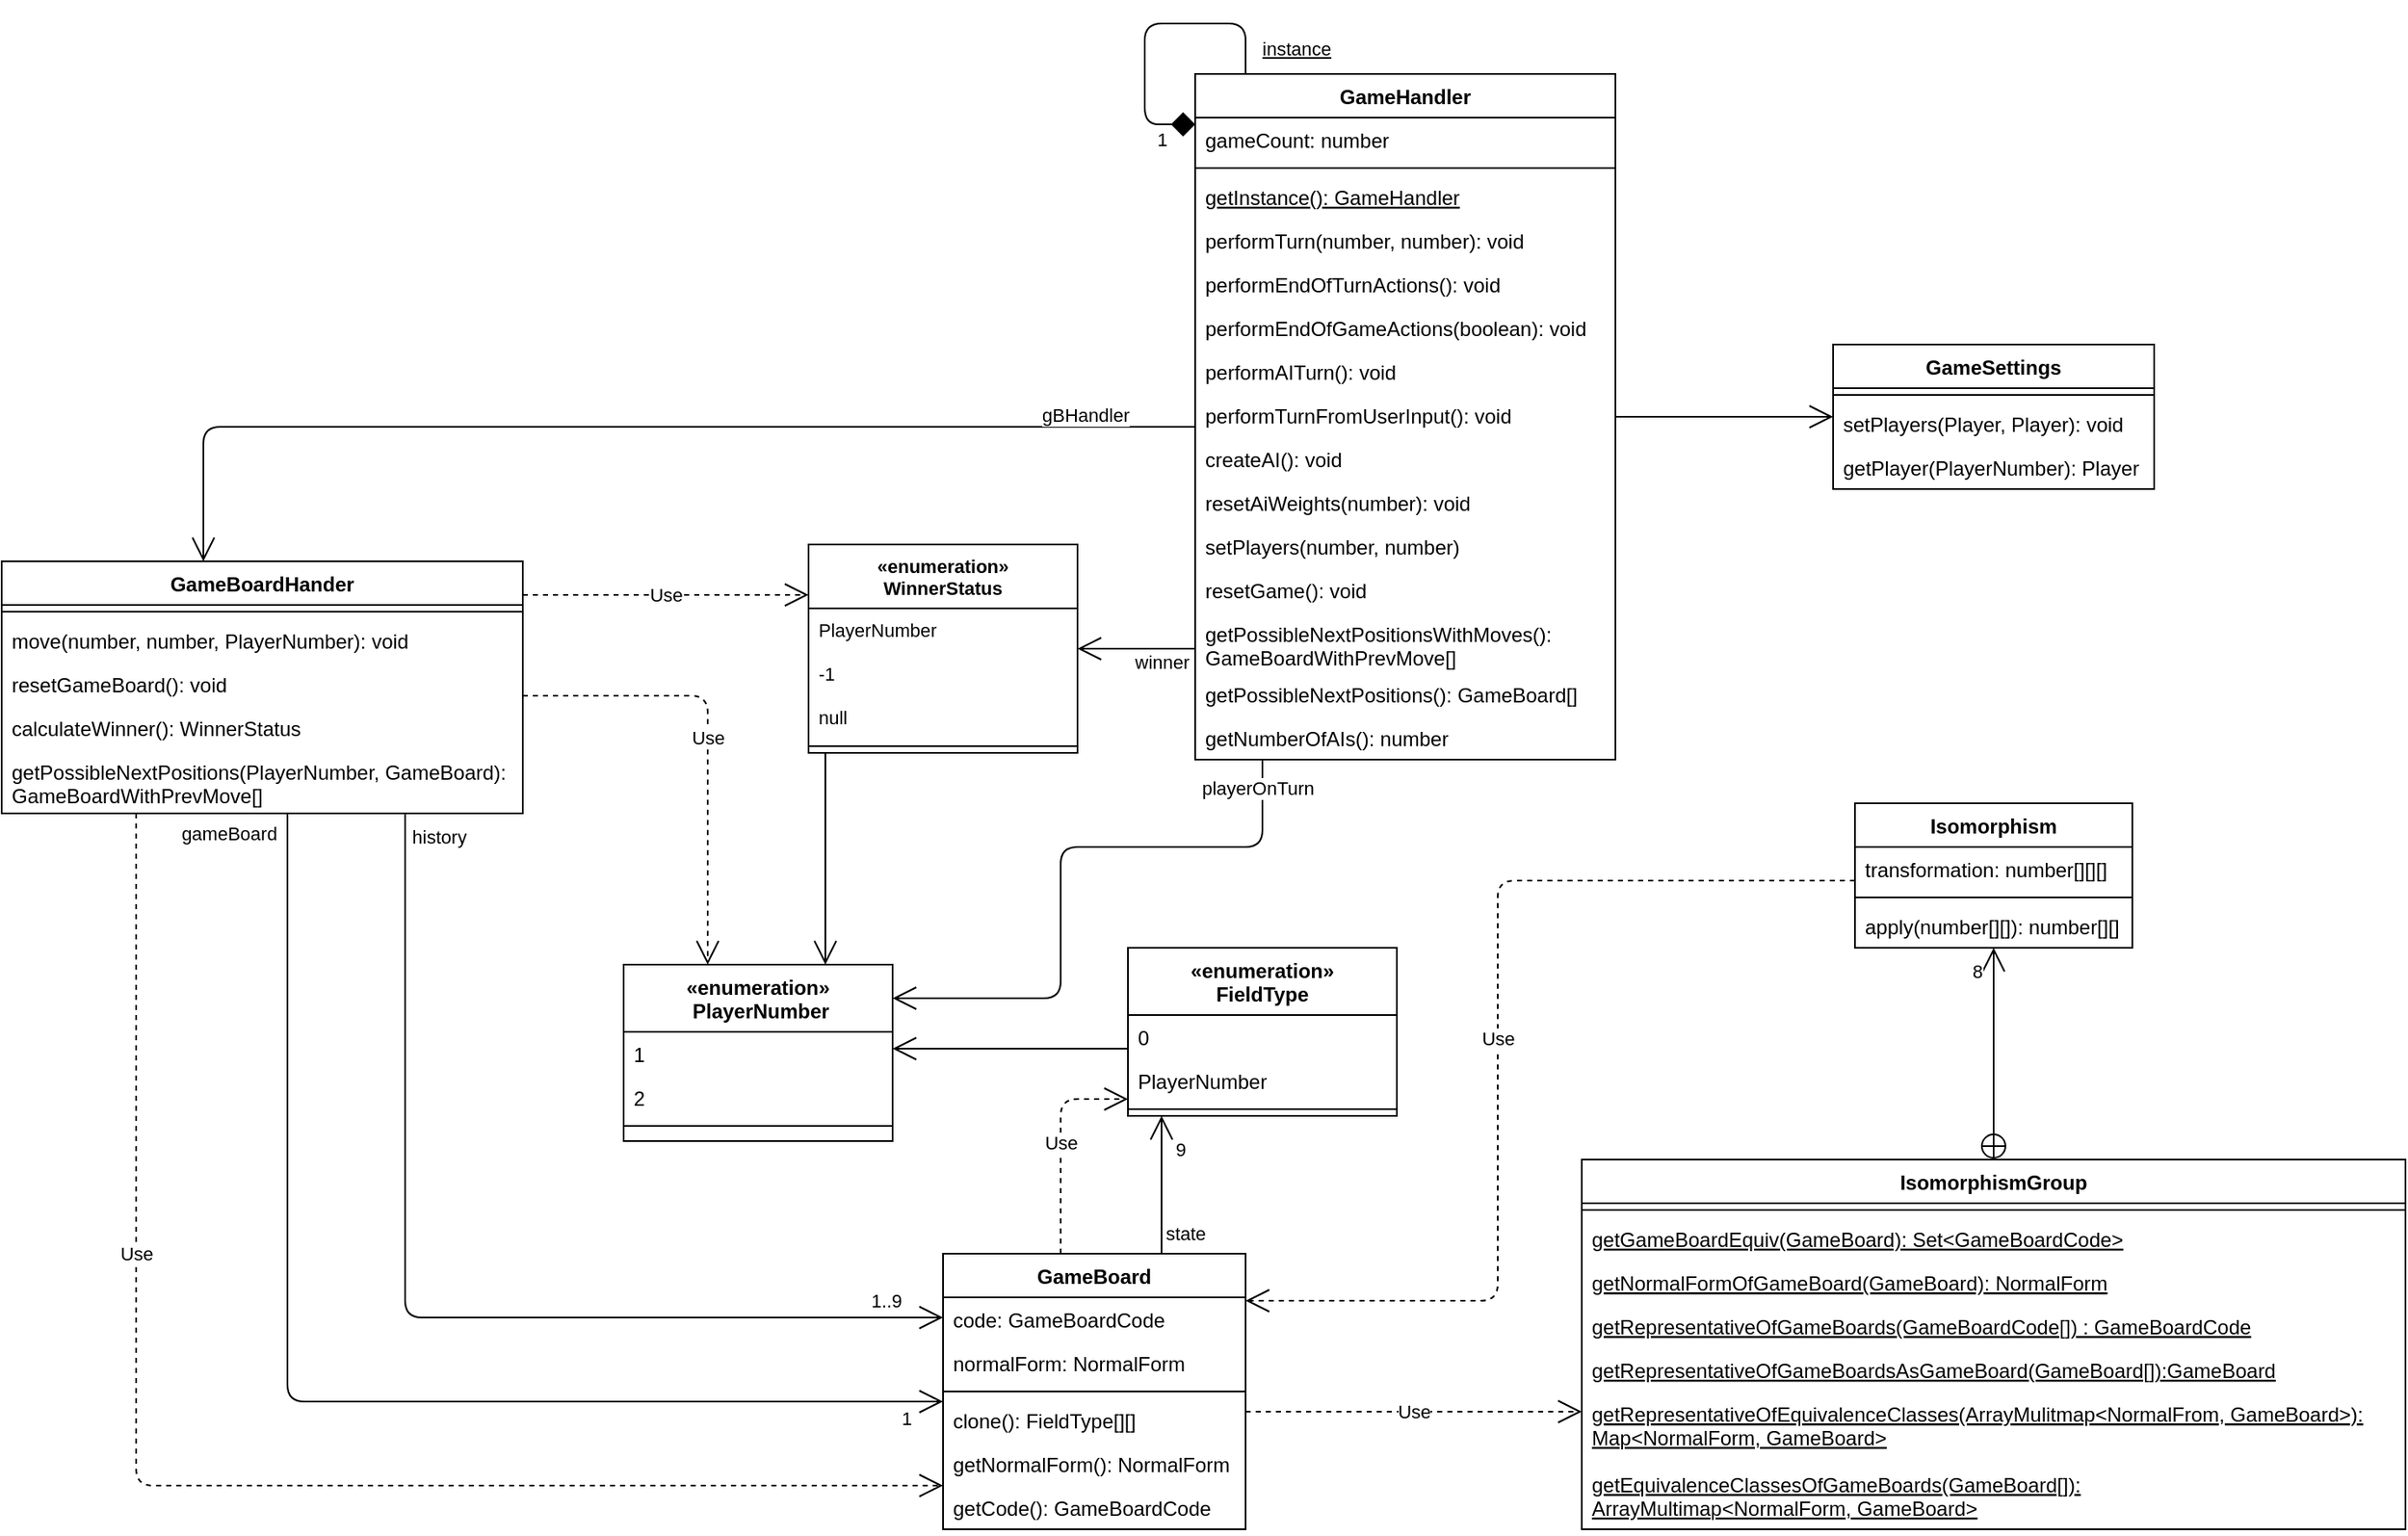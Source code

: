 <mxfile>
    <diagram id="LtpKRm_itNa-HTUQHWI9" name="Page-1">
        <mxGraphModel dx="2345" dy="-1380" grid="1" gridSize="10" guides="1" tooltips="1" connect="1" arrows="1" fold="1" page="1" pageScale="1" pageWidth="850" pageHeight="1100" math="0" shadow="0">
            <root>
                <mxCell id="0"/>
                <mxCell id="1" parent="0"/>
                <mxCell id="2" value="GameHandler" style="swimlane;fontStyle=1;align=center;verticalAlign=top;childLayout=stackLayout;horizontal=1;startSize=26;horizontalStack=0;resizeParent=1;resizeParentMax=0;resizeLast=0;collapsible=1;marginBottom=0;labelBackgroundColor=default;fillStyle=auto;" parent="1" vertex="1">
                    <mxGeometry x="-120" y="2430" width="250" height="408" as="geometry"/>
                </mxCell>
                <mxCell id="13" value="gameCount: number" style="text;strokeColor=none;fillColor=none;align=left;verticalAlign=top;spacingLeft=4;spacingRight=4;overflow=hidden;rotatable=0;points=[[0,0.5],[1,0.5]];portConstraint=eastwest;" parent="2" vertex="1">
                    <mxGeometry y="26" width="250" height="26" as="geometry"/>
                </mxCell>
                <mxCell id="3" value="" style="line;strokeWidth=1;fillColor=none;align=left;verticalAlign=middle;spacingTop=-1;spacingLeft=3;spacingRight=3;rotatable=0;labelPosition=right;points=[];portConstraint=eastwest;strokeColor=inherit;" parent="2" vertex="1">
                    <mxGeometry y="52" width="250" height="8" as="geometry"/>
                </mxCell>
                <mxCell id="4" value="getInstance(): GameHandler" style="text;strokeColor=none;fillColor=none;align=left;verticalAlign=top;spacingLeft=4;spacingRight=4;overflow=hidden;rotatable=0;points=[[0,0.5],[1,0.5]];portConstraint=eastwest;fontStyle=4" parent="2" vertex="1">
                    <mxGeometry y="60" width="250" height="26" as="geometry"/>
                </mxCell>
                <mxCell id="14" value="performTurn(number, number): void" style="text;strokeColor=none;fillColor=none;align=left;verticalAlign=top;spacingLeft=4;spacingRight=4;overflow=hidden;rotatable=0;points=[[0,0.5],[1,0.5]];portConstraint=eastwest;" parent="2" vertex="1">
                    <mxGeometry y="86" width="250" height="26" as="geometry"/>
                </mxCell>
                <mxCell id="15" value="performEndOfTurnActions(): void" style="text;strokeColor=none;fillColor=none;align=left;verticalAlign=top;spacingLeft=4;spacingRight=4;overflow=hidden;rotatable=0;points=[[0,0.5],[1,0.5]];portConstraint=eastwest;" parent="2" vertex="1">
                    <mxGeometry y="112" width="250" height="26" as="geometry"/>
                </mxCell>
                <mxCell id="16" value="performEndOfGameActions(boolean): void" style="text;strokeColor=none;fillColor=none;align=left;verticalAlign=top;spacingLeft=4;spacingRight=4;overflow=hidden;rotatable=0;points=[[0,0.5],[1,0.5]];portConstraint=eastwest;" parent="2" vertex="1">
                    <mxGeometry y="138" width="250" height="26" as="geometry"/>
                </mxCell>
                <mxCell id="5" value="performAITurn(): void" style="text;strokeColor=none;fillColor=none;align=left;verticalAlign=top;spacingLeft=4;spacingRight=4;overflow=hidden;rotatable=0;points=[[0,0.5],[1,0.5]];portConstraint=eastwest;" parent="2" vertex="1">
                    <mxGeometry y="164" width="250" height="26" as="geometry"/>
                </mxCell>
                <mxCell id="6" value="performTurnFromUserInput(): void" style="text;strokeColor=none;fillColor=none;align=left;verticalAlign=top;spacingLeft=4;spacingRight=4;overflow=hidden;rotatable=0;points=[[0,0.5],[1,0.5]];portConstraint=eastwest;" parent="2" vertex="1">
                    <mxGeometry y="190" width="250" height="26" as="geometry"/>
                </mxCell>
                <mxCell id="8" value="createAI(): void" style="text;strokeColor=none;fillColor=none;align=left;verticalAlign=top;spacingLeft=4;spacingRight=4;overflow=hidden;rotatable=0;points=[[0,0.5],[1,0.5]];portConstraint=eastwest;" parent="2" vertex="1">
                    <mxGeometry y="216" width="250" height="26" as="geometry"/>
                </mxCell>
                <mxCell id="17" value="resetAiWeights(number): void" style="text;strokeColor=none;fillColor=none;align=left;verticalAlign=top;spacingLeft=4;spacingRight=4;overflow=hidden;rotatable=0;points=[[0,0.5],[1,0.5]];portConstraint=eastwest;" parent="2" vertex="1">
                    <mxGeometry y="242" width="250" height="26" as="geometry"/>
                </mxCell>
                <mxCell id="18" value="setPlayers(number, number)" style="text;strokeColor=none;fillColor=none;align=left;verticalAlign=top;spacingLeft=4;spacingRight=4;overflow=hidden;rotatable=0;points=[[0,0.5],[1,0.5]];portConstraint=eastwest;" parent="2" vertex="1">
                    <mxGeometry y="268" width="250" height="26" as="geometry"/>
                </mxCell>
                <mxCell id="7" value="resetGame(): void" style="text;strokeColor=none;fillColor=none;align=left;verticalAlign=top;spacingLeft=4;spacingRight=4;overflow=hidden;rotatable=0;points=[[0,0.5],[1,0.5]];portConstraint=eastwest;" parent="2" vertex="1">
                    <mxGeometry y="294" width="250" height="26" as="geometry"/>
                </mxCell>
                <mxCell id="9" value="getPossibleNextPositionsWithMoves(): &#10;GameBoardWithPrevMove[]" style="text;strokeColor=none;fillColor=none;align=left;verticalAlign=top;spacingLeft=4;spacingRight=4;overflow=hidden;rotatable=0;points=[[0,0.5],[1,0.5]];portConstraint=eastwest;" parent="2" vertex="1">
                    <mxGeometry y="320" width="250" height="36" as="geometry"/>
                </mxCell>
                <mxCell id="10" value="getPossibleNextPositions(): GameBoard[]" style="text;strokeColor=none;fillColor=none;align=left;verticalAlign=top;spacingLeft=4;spacingRight=4;overflow=hidden;rotatable=0;points=[[0,0.5],[1,0.5]];portConstraint=eastwest;" parent="2" vertex="1">
                    <mxGeometry y="356" width="250" height="26" as="geometry"/>
                </mxCell>
                <mxCell id="19" value="getNumberOfAIs(): number" style="text;strokeColor=none;fillColor=none;align=left;verticalAlign=top;spacingLeft=4;spacingRight=4;overflow=hidden;rotatable=0;points=[[0,0.5],[1,0.5]];portConstraint=eastwest;" parent="2" vertex="1">
                    <mxGeometry y="382" width="250" height="26" as="geometry"/>
                </mxCell>
                <mxCell id="11" value="&lt;font style=&quot;font-size: 11px;&quot;&gt;&lt;u&gt;instance&lt;/u&gt;&lt;/font&gt;" style="endArrow=diamond;endFill=1;endSize=12;html=1;fontSize=12;elbow=vertical;edgeStyle=orthogonalEdgeStyle;" parent="1" source="2" target="2" edge="1">
                    <mxGeometry x="-0.827" y="-30" width="160" relative="1" as="geometry">
                        <mxPoint x="380" y="2380" as="sourcePoint"/>
                        <mxPoint x="390" y="2366" as="targetPoint"/>
                        <Array as="points">
                            <mxPoint x="-90" y="2400"/>
                            <mxPoint x="-150" y="2400"/>
                            <mxPoint x="-150" y="2460"/>
                        </Array>
                        <mxPoint as="offset"/>
                    </mxGeometry>
                </mxCell>
                <mxCell id="12" value="1" style="edgeLabel;html=1;align=center;verticalAlign=middle;resizable=0;points=[];fontSize=11;" parent="11" vertex="1" connectable="0">
                    <mxGeometry x="0.497" y="-1" relative="1" as="geometry">
                        <mxPoint x="11" y="24" as="offset"/>
                    </mxGeometry>
                </mxCell>
                <mxCell id="27" value="gBHandler" style="endArrow=open;endFill=0;html=1;edgeStyle=elbowEdgeStyle;align=left;verticalAlign=top;strokeWidth=1;endSize=12;" parent="1" source="2" target="33" edge="1">
                    <mxGeometry x="-0.721" y="-20" relative="1" as="geometry">
                        <mxPoint x="-80" y="2960" as="sourcePoint"/>
                        <mxPoint x="-230" y="3050" as="targetPoint"/>
                        <Array as="points">
                            <mxPoint x="-710" y="2640"/>
                            <mxPoint x="-310" y="2650"/>
                        </Array>
                        <mxPoint as="offset"/>
                    </mxGeometry>
                </mxCell>
                <mxCell id="33" value="GameBoardHander" style="swimlane;fontStyle=1;align=center;verticalAlign=top;childLayout=stackLayout;horizontal=1;startSize=26;horizontalStack=0;resizeParent=1;resizeParentMax=0;resizeLast=0;collapsible=1;marginBottom=0;" parent="1" vertex="1">
                    <mxGeometry x="-830" y="2720" width="310" height="150" as="geometry"/>
                </mxCell>
                <mxCell id="35" value="" style="line;strokeWidth=1;fillColor=none;align=left;verticalAlign=middle;spacingTop=-1;spacingLeft=3;spacingRight=3;rotatable=0;labelPosition=right;points=[];portConstraint=eastwest;strokeColor=inherit;" parent="33" vertex="1">
                    <mxGeometry y="26" width="310" height="8" as="geometry"/>
                </mxCell>
                <mxCell id="34" value="move(number, number, PlayerNumber): void" style="text;strokeColor=none;fillColor=none;align=left;verticalAlign=top;spacingLeft=4;spacingRight=4;overflow=hidden;rotatable=0;points=[[0,0.5],[1,0.5]];portConstraint=eastwest;" parent="33" vertex="1">
                    <mxGeometry y="34" width="310" height="26" as="geometry"/>
                </mxCell>
                <mxCell id="36" value="resetGameBoard(): void" style="text;strokeColor=none;fillColor=none;align=left;verticalAlign=top;spacingLeft=4;spacingRight=4;overflow=hidden;rotatable=0;points=[[0,0.5],[1,0.5]];portConstraint=eastwest;" parent="33" vertex="1">
                    <mxGeometry y="60" width="310" height="26" as="geometry"/>
                </mxCell>
                <mxCell id="37" value="calculateWinner(): WinnerStatus" style="text;strokeColor=none;fillColor=none;align=left;verticalAlign=top;spacingLeft=4;spacingRight=4;overflow=hidden;rotatable=0;points=[[0,0.5],[1,0.5]];portConstraint=eastwest;" parent="33" vertex="1">
                    <mxGeometry y="86" width="310" height="26" as="geometry"/>
                </mxCell>
                <mxCell id="38" value="getPossibleNextPositions(PlayerNumber, GameBoard): &#10;GameBoardWithPrevMove[]" style="text;strokeColor=none;fillColor=none;align=left;verticalAlign=top;spacingLeft=4;spacingRight=4;overflow=hidden;rotatable=0;points=[[0,0.5],[1,0.5]];portConstraint=eastwest;" parent="33" vertex="1">
                    <mxGeometry y="112" width="310" height="38" as="geometry"/>
                </mxCell>
                <mxCell id="48" value="" style="endArrow=open;endFill=1;endSize=12;html=1;strokeWidth=1;edgeStyle=orthogonalEdgeStyle;" parent="1" source="33" target="55" edge="1">
                    <mxGeometry width="160" relative="1" as="geometry">
                        <mxPoint x="-430" y="2960" as="sourcePoint"/>
                        <mxPoint x="-260" y="3070" as="targetPoint"/>
                        <Array as="points">
                            <mxPoint x="-590" y="3170"/>
                        </Array>
                    </mxGeometry>
                </mxCell>
                <mxCell id="50" value="history" style="edgeLabel;html=1;align=center;verticalAlign=middle;resizable=0;points=[];" parent="48" vertex="1" connectable="0">
                    <mxGeometry x="-0.611" y="4" relative="1" as="geometry">
                        <mxPoint x="16" y="-107" as="offset"/>
                    </mxGeometry>
                </mxCell>
                <mxCell id="51" value="1..9" style="edgeLabel;html=1;align=center;verticalAlign=middle;resizable=0;points=[];" parent="48" vertex="1" connectable="0">
                    <mxGeometry x="0.547" y="1" relative="1" as="geometry">
                        <mxPoint x="106" y="-9" as="offset"/>
                    </mxGeometry>
                </mxCell>
                <mxCell id="49" value="" style="endArrow=open;endFill=1;endSize=12;html=1;strokeWidth=1;edgeStyle=orthogonalEdgeStyle;" parent="1" source="33" target="55" edge="1">
                    <mxGeometry width="160" relative="1" as="geometry">
                        <mxPoint x="-430" y="2960" as="sourcePoint"/>
                        <mxPoint x="-260" y="3117" as="targetPoint"/>
                        <Array as="points">
                            <mxPoint x="-660" y="3220"/>
                        </Array>
                    </mxGeometry>
                </mxCell>
                <mxCell id="52" value="gameBoard" style="edgeLabel;html=1;align=center;verticalAlign=middle;resizable=0;points=[];" parent="49" vertex="1" connectable="0">
                    <mxGeometry x="-0.838" relative="1" as="geometry">
                        <mxPoint x="-35" y="-48" as="offset"/>
                    </mxGeometry>
                </mxCell>
                <mxCell id="53" value="1" style="edgeLabel;html=1;align=center;verticalAlign=middle;resizable=0;points=[];" parent="49" vertex="1" connectable="0">
                    <mxGeometry x="0.704" y="2" relative="1" as="geometry">
                        <mxPoint x="87" y="12" as="offset"/>
                    </mxGeometry>
                </mxCell>
                <mxCell id="54" value="Use" style="endArrow=open;endSize=12;dashed=1;html=1;strokeWidth=1;edgeStyle=orthogonalEdgeStyle;" parent="1" source="33" target="55" edge="1">
                    <mxGeometry x="-0.404" width="160" relative="1" as="geometry">
                        <mxPoint x="-430" y="2960" as="sourcePoint"/>
                        <mxPoint x="-260" y="3170" as="targetPoint"/>
                        <Array as="points">
                            <mxPoint x="-750" y="3270"/>
                        </Array>
                        <mxPoint as="offset"/>
                    </mxGeometry>
                </mxCell>
                <mxCell id="55" value="GameBoard" style="swimlane;fontStyle=1;align=center;verticalAlign=top;childLayout=stackLayout;horizontal=1;startSize=26;horizontalStack=0;resizeParent=1;resizeParentMax=0;resizeLast=0;collapsible=1;marginBottom=0;" parent="1" vertex="1">
                    <mxGeometry x="-270" y="3132" width="180" height="164" as="geometry"/>
                </mxCell>
                <mxCell id="56" value="code: GameBoardCode" style="text;strokeColor=none;fillColor=none;align=left;verticalAlign=top;spacingLeft=4;spacingRight=4;overflow=hidden;rotatable=0;points=[[0,0.5],[1,0.5]];portConstraint=eastwest;" parent="55" vertex="1">
                    <mxGeometry y="26" width="180" height="26" as="geometry"/>
                </mxCell>
                <mxCell id="59" value="normalForm: NormalForm" style="text;strokeColor=none;fillColor=none;align=left;verticalAlign=top;spacingLeft=4;spacingRight=4;overflow=hidden;rotatable=0;points=[[0,0.5],[1,0.5]];portConstraint=eastwest;" parent="55" vertex="1">
                    <mxGeometry y="52" width="180" height="26" as="geometry"/>
                </mxCell>
                <mxCell id="57" value="" style="line;strokeWidth=1;fillColor=none;align=left;verticalAlign=middle;spacingTop=-1;spacingLeft=3;spacingRight=3;rotatable=0;labelPosition=right;points=[];portConstraint=eastwest;strokeColor=inherit;" parent="55" vertex="1">
                    <mxGeometry y="78" width="180" height="8" as="geometry"/>
                </mxCell>
                <mxCell id="58" value="clone(): FieldType[][]" style="text;strokeColor=none;fillColor=none;align=left;verticalAlign=top;spacingLeft=4;spacingRight=4;overflow=hidden;rotatable=0;points=[[0,0.5],[1,0.5]];portConstraint=eastwest;" parent="55" vertex="1">
                    <mxGeometry y="86" width="180" height="26" as="geometry"/>
                </mxCell>
                <mxCell id="60" value="getNormalForm(): NormalForm" style="text;strokeColor=none;fillColor=none;align=left;verticalAlign=top;spacingLeft=4;spacingRight=4;overflow=hidden;rotatable=0;points=[[0,0.5],[1,0.5]];portConstraint=eastwest;" parent="55" vertex="1">
                    <mxGeometry y="112" width="180" height="26" as="geometry"/>
                </mxCell>
                <mxCell id="61" value="getCode(): GameBoardCode" style="text;strokeColor=none;fillColor=none;align=left;verticalAlign=top;spacingLeft=4;spacingRight=4;overflow=hidden;rotatable=0;points=[[0,0.5],[1,0.5]];portConstraint=eastwest;" parent="55" vertex="1">
                    <mxGeometry y="138" width="180" height="26" as="geometry"/>
                </mxCell>
                <mxCell id="62" value="«enumeration»&#10;FieldType" style="swimlane;fontStyle=1;align=center;verticalAlign=top;childLayout=stackLayout;horizontal=1;startSize=40;horizontalStack=0;resizeParent=1;resizeParentMax=0;resizeLast=0;collapsible=1;marginBottom=0;rounded=0;" vertex="1" parent="1">
                    <mxGeometry x="-160" y="2950" width="160" height="100" as="geometry"/>
                </mxCell>
                <mxCell id="63" value="0" style="text;strokeColor=none;fillColor=none;align=left;verticalAlign=top;spacingLeft=4;spacingRight=4;overflow=hidden;rotatable=0;points=[[0,0.5],[1,0.5]];portConstraint=eastwest;rounded=0;" vertex="1" parent="62">
                    <mxGeometry y="40" width="160" height="26" as="geometry"/>
                </mxCell>
                <mxCell id="64" value="PlayerNumber" style="text;strokeColor=none;fillColor=none;align=left;verticalAlign=top;spacingLeft=4;spacingRight=4;overflow=hidden;rotatable=0;points=[[0,0.5],[1,0.5]];portConstraint=eastwest;rounded=0;" vertex="1" parent="62">
                    <mxGeometry y="66" width="160" height="26" as="geometry"/>
                </mxCell>
                <mxCell id="65" value="" style="line;strokeWidth=1;fillColor=none;align=left;verticalAlign=middle;spacingTop=-1;spacingLeft=3;spacingRight=3;rotatable=0;labelPosition=right;points=[];portConstraint=eastwest;strokeColor=inherit;rounded=0;" vertex="1" parent="62">
                    <mxGeometry y="92" width="160" height="8" as="geometry"/>
                </mxCell>
                <mxCell id="66" value="" style="endArrow=open;endFill=1;endSize=12;html=1;edgeStyle=orthogonalEdgeStyle;" edge="1" parent="1" source="55" target="62">
                    <mxGeometry width="160" relative="1" as="geometry">
                        <mxPoint x="120" y="3030" as="sourcePoint"/>
                        <mxPoint x="280" y="3030" as="targetPoint"/>
                        <Array as="points">
                            <mxPoint x="-140" y="3070"/>
                            <mxPoint x="-140" y="3070"/>
                        </Array>
                    </mxGeometry>
                </mxCell>
                <mxCell id="67" value="state" style="edgeLabel;html=1;align=center;verticalAlign=middle;resizable=0;points=[];" vertex="1" connectable="0" parent="66">
                    <mxGeometry x="-0.762" y="4" relative="1" as="geometry">
                        <mxPoint x="18" y="-2" as="offset"/>
                    </mxGeometry>
                </mxCell>
                <mxCell id="68" value="9" style="edgeLabel;html=1;align=center;verticalAlign=middle;resizable=0;points=[];" vertex="1" connectable="0" parent="66">
                    <mxGeometry x="0.588" y="2" relative="1" as="geometry">
                        <mxPoint x="13" y="3" as="offset"/>
                    </mxGeometry>
                </mxCell>
                <mxCell id="69" value="Use" style="endArrow=open;endSize=12;dashed=1;html=1;edgeStyle=orthogonalEdgeStyle;" edge="1" parent="1" source="55" target="62">
                    <mxGeometry width="160" relative="1" as="geometry">
                        <mxPoint y="3060" as="sourcePoint"/>
                        <mxPoint x="160" y="3060" as="targetPoint"/>
                        <Array as="points">
                            <mxPoint x="-200" y="3040"/>
                        </Array>
                    </mxGeometry>
                </mxCell>
                <mxCell id="70" value="«enumeration»&#10; PlayerNumber" style="swimlane;fontStyle=1;align=center;verticalAlign=top;childLayout=stackLayout;horizontal=1;startSize=40;horizontalStack=0;resizeParent=1;resizeLast=0;collapsible=1;marginBottom=0;rounded=0;shadow=0;strokeWidth=1;" vertex="1" parent="1">
                    <mxGeometry x="-460" y="2960" width="160" height="105" as="geometry">
                        <mxRectangle x="120" y="360" width="160" height="26" as="alternateBounds"/>
                    </mxGeometry>
                </mxCell>
                <mxCell id="71" value="1" style="text;align=left;verticalAlign=top;spacingLeft=4;spacingRight=4;overflow=hidden;rotatable=0;points=[[0,0.5],[1,0.5]];portConstraint=eastwest;rounded=0;" vertex="1" parent="70">
                    <mxGeometry y="40" width="160" height="26" as="geometry"/>
                </mxCell>
                <mxCell id="72" value="2" style="text;align=left;verticalAlign=top;spacingLeft=4;spacingRight=4;overflow=hidden;rotatable=0;points=[[0,0.5],[1,0.5]];portConstraint=eastwest;rounded=0;shadow=0;html=0;" vertex="1" parent="70">
                    <mxGeometry y="66" width="160" height="26" as="geometry"/>
                </mxCell>
                <mxCell id="73" value="" style="line;html=1;strokeWidth=1;align=left;verticalAlign=middle;spacingTop=-1;spacingLeft=3;spacingRight=3;rotatable=0;labelPosition=right;points=[];portConstraint=eastwest;rounded=0;" vertex="1" parent="70">
                    <mxGeometry y="92" width="160" height="8" as="geometry"/>
                </mxCell>
                <mxCell id="74" value="" style="endArrow=open;endFill=1;endSize=12;html=1;edgeStyle=orthogonalEdgeStyle;" edge="1" parent="1" source="62" target="70">
                    <mxGeometry width="160" relative="1" as="geometry">
                        <mxPoint x="-70" y="3070" as="sourcePoint"/>
                        <mxPoint x="90" y="3070" as="targetPoint"/>
                        <Array as="points">
                            <mxPoint x="-210" y="3010"/>
                            <mxPoint x="-210" y="3010"/>
                        </Array>
                    </mxGeometry>
                </mxCell>
                <mxCell id="75" value="«enumeration»&#10;WinnerStatus" style="swimlane;fontStyle=1;align=center;verticalAlign=top;childLayout=stackLayout;horizontal=1;startSize=38;horizontalStack=0;resizeParent=1;resizeParentMax=0;resizeLast=0;collapsible=1;marginBottom=0;fontFamily=Helvetica;fontSize=11;fontColor=default;rounded=0;" vertex="1" parent="1">
                    <mxGeometry x="-350" y="2710" width="160" height="124" as="geometry"/>
                </mxCell>
                <mxCell id="76" value="PlayerNumber" style="text;strokeColor=none;fillColor=none;align=left;verticalAlign=top;spacingLeft=4;spacingRight=4;overflow=hidden;rotatable=0;points=[[0,0.5],[1,0.5]];portConstraint=eastwest;fontFamily=Helvetica;fontSize=11;fontColor=default;rounded=0;" vertex="1" parent="75">
                    <mxGeometry y="38" width="160" height="26" as="geometry"/>
                </mxCell>
                <mxCell id="77" value="-1" style="text;strokeColor=none;fillColor=none;align=left;verticalAlign=top;spacingLeft=4;spacingRight=4;overflow=hidden;rotatable=0;points=[[0,0.5],[1,0.5]];portConstraint=eastwest;fontFamily=Helvetica;fontSize=11;fontColor=default;rounded=0;" vertex="1" parent="75">
                    <mxGeometry y="64" width="160" height="26" as="geometry"/>
                </mxCell>
                <mxCell id="78" value="null" style="text;strokeColor=none;fillColor=none;align=left;verticalAlign=top;spacingLeft=4;spacingRight=4;overflow=hidden;rotatable=0;points=[[0,0.5],[1,0.5]];portConstraint=eastwest;fontFamily=Helvetica;fontSize=11;fontColor=default;rounded=0;" vertex="1" parent="75">
                    <mxGeometry y="90" width="160" height="26" as="geometry"/>
                </mxCell>
                <mxCell id="79" value="" style="line;strokeWidth=1;fillColor=none;align=left;verticalAlign=middle;spacingTop=-1;spacingLeft=3;spacingRight=3;rotatable=0;labelPosition=right;points=[];portConstraint=eastwest;strokeColor=inherit;fontFamily=Helvetica;fontSize=11;fontColor=default;rounded=0;" vertex="1" parent="75">
                    <mxGeometry y="116" width="160" height="8" as="geometry"/>
                </mxCell>
                <mxCell id="80" value="" style="endArrow=open;endFill=1;endSize=12;html=1;edgeStyle=orthogonalEdgeStyle;" edge="1" parent="1" source="75" target="70">
                    <mxGeometry width="160" relative="1" as="geometry">
                        <mxPoint x="-150" y="3080" as="sourcePoint"/>
                        <mxPoint x="10" y="3080" as="targetPoint"/>
                        <Array as="points">
                            <mxPoint x="-340" y="2880"/>
                            <mxPoint x="-340" y="2880"/>
                        </Array>
                    </mxGeometry>
                </mxCell>
                <mxCell id="81" value="" style="endArrow=open;endFill=1;endSize=12;html=1;edgeStyle=orthogonalEdgeStyle;" edge="1" parent="1" source="2" target="75">
                    <mxGeometry width="160" relative="1" as="geometry">
                        <mxPoint x="300" y="2680" as="sourcePoint"/>
                        <mxPoint y="2870" as="targetPoint"/>
                        <Array as="points">
                            <mxPoint x="-150" y="2772"/>
                            <mxPoint x="-150" y="2772"/>
                        </Array>
                    </mxGeometry>
                </mxCell>
                <mxCell id="82" value="winner" style="edgeLabel;html=1;align=center;verticalAlign=middle;resizable=0;points=[];" vertex="1" connectable="0" parent="81">
                    <mxGeometry x="-0.683" relative="1" as="geometry">
                        <mxPoint x="-9" y="8" as="offset"/>
                    </mxGeometry>
                </mxCell>
                <mxCell id="83" value="Use" style="endArrow=open;endSize=12;dashed=1;html=1;edgeStyle=orthogonalEdgeStyle;" edge="1" parent="1" source="33" target="75">
                    <mxGeometry width="160" relative="1" as="geometry">
                        <mxPoint x="-280" y="2960" as="sourcePoint"/>
                        <mxPoint x="-120" y="2960" as="targetPoint"/>
                        <Array as="points">
                            <mxPoint x="-470" y="2740"/>
                            <mxPoint x="-470" y="2740"/>
                        </Array>
                    </mxGeometry>
                </mxCell>
                <mxCell id="84" value="Use" style="endArrow=open;endSize=12;dashed=1;html=1;edgeStyle=orthogonalEdgeStyle;" edge="1" parent="1" source="33" target="70">
                    <mxGeometry width="160" relative="1" as="geometry">
                        <mxPoint x="-140" y="2970" as="sourcePoint"/>
                        <mxPoint x="20" y="2970" as="targetPoint"/>
                        <Array as="points">
                            <mxPoint x="-410" y="2800"/>
                        </Array>
                    </mxGeometry>
                </mxCell>
                <mxCell id="85" value="" style="endArrow=open;endFill=1;endSize=12;html=1;edgeStyle=orthogonalEdgeStyle;" edge="1" parent="1" source="2" target="70">
                    <mxGeometry width="160" relative="1" as="geometry">
                        <mxPoint x="190" y="2700" as="sourcePoint"/>
                        <mxPoint x="210" y="2950" as="targetPoint"/>
                        <Array as="points">
                            <mxPoint x="-80" y="2890"/>
                            <mxPoint x="-200" y="2890"/>
                            <mxPoint x="-200" y="2980"/>
                        </Array>
                    </mxGeometry>
                </mxCell>
                <mxCell id="86" value="playerOnTurn" style="edgeLabel;html=1;align=center;verticalAlign=middle;resizable=0;points=[];" vertex="1" connectable="0" parent="85">
                    <mxGeometry x="-0.906" y="-3" relative="1" as="geometry">
                        <mxPoint as="offset"/>
                    </mxGeometry>
                </mxCell>
                <mxCell id="87" value="IsomorphismGroup" style="swimlane;fontStyle=1;align=center;verticalAlign=top;childLayout=stackLayout;horizontal=1;startSize=26;horizontalStack=0;resizeParent=1;resizeParentMax=0;resizeLast=0;collapsible=1;marginBottom=0;rounded=0;" vertex="1" parent="1">
                    <mxGeometry x="110" y="3076" width="490" height="220" as="geometry"/>
                </mxCell>
                <mxCell id="88" value="" style="line;strokeWidth=1;fillColor=none;align=left;verticalAlign=middle;spacingTop=-1;spacingLeft=3;spacingRight=3;rotatable=0;labelPosition=right;points=[];portConstraint=eastwest;strokeColor=inherit;rounded=0;" vertex="1" parent="87">
                    <mxGeometry y="26" width="490" height="8" as="geometry"/>
                </mxCell>
                <mxCell id="89" value="getGameBoardEquiv(GameBoard): Set&lt;GameBoardCode&gt;" style="text;strokeColor=none;fillColor=none;align=left;verticalAlign=top;spacingLeft=4;spacingRight=4;overflow=hidden;rotatable=0;points=[[0,0.5],[1,0.5]];portConstraint=eastwest;rounded=0;fontStyle=4" vertex="1" parent="87">
                    <mxGeometry y="34" width="490" height="26" as="geometry"/>
                </mxCell>
                <mxCell id="90" value="getNormalFormOfGameBoard(GameBoard): NormalForm" style="text;strokeColor=none;fillColor=none;align=left;verticalAlign=top;spacingLeft=4;spacingRight=4;overflow=hidden;rotatable=0;points=[[0,0.5],[1,0.5]];portConstraint=eastwest;fontStyle=4" vertex="1" parent="87">
                    <mxGeometry y="60" width="490" height="26" as="geometry"/>
                </mxCell>
                <mxCell id="91" value="getRepresentativeOfGameBoards(GameBoardCode[]) : GameBoardCode" style="text;strokeColor=none;fillColor=none;align=left;verticalAlign=top;spacingLeft=4;spacingRight=4;overflow=hidden;rotatable=0;points=[[0,0.5],[1,0.5]];portConstraint=eastwest;fontStyle=4" vertex="1" parent="87">
                    <mxGeometry y="86" width="490" height="26" as="geometry"/>
                </mxCell>
                <mxCell id="100" value="getRepresentativeOfGameBoardsAsGameBoard(GameBoard[]):GameBoard" style="text;strokeColor=none;fillColor=none;align=left;verticalAlign=top;spacingLeft=4;spacingRight=4;overflow=hidden;rotatable=0;points=[[0,0.5],[1,0.5]];portConstraint=eastwest;fontStyle=4" vertex="1" parent="87">
                    <mxGeometry y="112" width="490" height="26" as="geometry"/>
                </mxCell>
                <mxCell id="101" value="getRepresentativeOfEquivalenceClasses(ArrayMulitmap&lt;NormalFrom, GameBoard&gt;):&#10;Map&lt;NormalForm, GameBoard&gt;" style="text;strokeColor=none;fillColor=none;align=left;verticalAlign=top;spacingLeft=4;spacingRight=4;overflow=hidden;rotatable=0;points=[[0,0.5],[1,0.5]];portConstraint=eastwest;fontStyle=4" vertex="1" parent="87">
                    <mxGeometry y="138" width="490" height="42" as="geometry"/>
                </mxCell>
                <mxCell id="102" value="getEquivalenceClassesOfGameBoards(GameBoard[]):&#10;ArrayMultimap&lt;NormalForm, GameBoard&gt;" style="text;strokeColor=none;fillColor=none;align=left;verticalAlign=top;spacingLeft=4;spacingRight=4;overflow=hidden;rotatable=0;points=[[0,0.5],[1,0.5]];portConstraint=eastwest;fontStyle=4" vertex="1" parent="87">
                    <mxGeometry y="180" width="490" height="40" as="geometry"/>
                </mxCell>
                <mxCell id="92" value="Isomorphism" style="swimlane;fontStyle=1;align=center;verticalAlign=top;childLayout=stackLayout;horizontal=1;startSize=26;horizontalStack=0;resizeParent=1;resizeParentMax=0;resizeLast=0;collapsible=1;marginBottom=0;rounded=0;" vertex="1" parent="1">
                    <mxGeometry x="272.5" y="2864" width="165" height="86" as="geometry"/>
                </mxCell>
                <mxCell id="93" value="transformation: number[][][]" style="text;strokeColor=none;fillColor=none;align=left;verticalAlign=top;spacingLeft=4;spacingRight=4;overflow=hidden;rotatable=0;points=[[0,0.5],[1,0.5]];portConstraint=eastwest;rounded=0;" vertex="1" parent="92">
                    <mxGeometry y="26" width="165" height="26" as="geometry"/>
                </mxCell>
                <mxCell id="94" value="" style="line;strokeWidth=1;fillColor=none;align=left;verticalAlign=middle;spacingTop=-1;spacingLeft=3;spacingRight=3;rotatable=0;labelPosition=right;points=[];portConstraint=eastwest;strokeColor=inherit;rounded=0;" vertex="1" parent="92">
                    <mxGeometry y="52" width="165" height="8" as="geometry"/>
                </mxCell>
                <mxCell id="95" value="apply(number[][]): number[][]" style="text;strokeColor=none;fillColor=none;align=left;verticalAlign=top;spacingLeft=4;spacingRight=4;overflow=hidden;rotatable=0;points=[[0,0.5],[1,0.5]];portConstraint=eastwest;rounded=0;" vertex="1" parent="92">
                    <mxGeometry y="60" width="165" height="26" as="geometry"/>
                </mxCell>
                <mxCell id="96" value="" style="endArrow=open;startArrow=circlePlus;endFill=0;startFill=0;endSize=12;html=1;edgeStyle=elbowEdgeStyle;" edge="1" parent="1" source="87" target="92">
                    <mxGeometry width="160" relative="1" as="geometry">
                        <mxPoint x="195" y="3076" as="sourcePoint"/>
                        <mxPoint x="110" y="3076" as="targetPoint"/>
                    </mxGeometry>
                </mxCell>
                <mxCell id="97" value="8" style="edgeLabel;html=1;align=center;verticalAlign=middle;resizable=0;points=[];" connectable="0" vertex="1" parent="96">
                    <mxGeometry x="0.61" y="-1" relative="1" as="geometry">
                        <mxPoint x="-11" y="-11" as="offset"/>
                    </mxGeometry>
                </mxCell>
                <mxCell id="98" value="Use" style="endArrow=open;endSize=12;dashed=1;html=1;edgeStyle=orthogonalEdgeStyle;" edge="1" parent="1" source="55" target="87">
                    <mxGeometry width="160" relative="1" as="geometry">
                        <mxPoint x="110" y="3120" as="sourcePoint"/>
                        <mxPoint x="270" y="3120" as="targetPoint"/>
                        <Array as="points">
                            <mxPoint x="-40" y="3226"/>
                            <mxPoint x="-40" y="3226"/>
                        </Array>
                    </mxGeometry>
                </mxCell>
                <mxCell id="99" value="Use" style="endArrow=open;endSize=12;dashed=1;html=1;edgeStyle=orthogonalEdgeStyle;" edge="1" parent="1" source="92" target="55">
                    <mxGeometry width="160" relative="1" as="geometry">
                        <mxPoint x="10" y="3120" as="sourcePoint"/>
                        <mxPoint x="170" y="3120" as="targetPoint"/>
                        <Array as="points">
                            <mxPoint x="60" y="2910"/>
                            <mxPoint x="60" y="3160"/>
                        </Array>
                    </mxGeometry>
                </mxCell>
                <mxCell id="103" value="GameSettings" style="swimlane;fontStyle=1;align=center;verticalAlign=top;childLayout=stackLayout;horizontal=1;startSize=26;horizontalStack=0;resizeParent=1;resizeParentMax=0;resizeLast=0;collapsible=1;marginBottom=0;" vertex="1" parent="1">
                    <mxGeometry x="259.5" y="2591" width="191" height="86" as="geometry">
                        <mxRectangle x="272.5" y="2450" width="120" height="30" as="alternateBounds"/>
                    </mxGeometry>
                </mxCell>
                <mxCell id="108" value="" style="line;strokeWidth=1;fillColor=none;align=left;verticalAlign=middle;spacingTop=-1;spacingLeft=3;spacingRight=3;rotatable=0;labelPosition=right;points=[];portConstraint=eastwest;strokeColor=inherit;" vertex="1" parent="103">
                    <mxGeometry y="26" width="191" height="8" as="geometry"/>
                </mxCell>
                <mxCell id="110" value="setPlayers(Player, Player): void" style="text;strokeColor=none;fillColor=none;align=left;verticalAlign=top;spacingLeft=4;spacingRight=4;overflow=hidden;rotatable=0;points=[[0,0.5],[1,0.5]];portConstraint=eastwest;" vertex="1" parent="103">
                    <mxGeometry y="34" width="191" height="26" as="geometry"/>
                </mxCell>
                <mxCell id="109" value="getPlayer(PlayerNumber): Player" style="text;strokeColor=none;fillColor=none;align=left;verticalAlign=top;spacingLeft=4;spacingRight=4;overflow=hidden;rotatable=0;points=[[0,0.5],[1,0.5]];portConstraint=eastwest;" vertex="1" parent="103">
                    <mxGeometry y="60" width="191" height="26" as="geometry"/>
                </mxCell>
                <mxCell id="111" value="" style="endArrow=open;endFill=1;endSize=12;html=1;edgeStyle=orthogonalEdgeStyle;" edge="1" parent="1" source="2" target="103">
                    <mxGeometry width="160" relative="1" as="geometry">
                        <mxPoint x="150" y="2710" as="sourcePoint"/>
                        <mxPoint x="310" y="2710" as="targetPoint"/>
                    </mxGeometry>
                </mxCell>
            </root>
        </mxGraphModel>
    </diagram>
</mxfile>